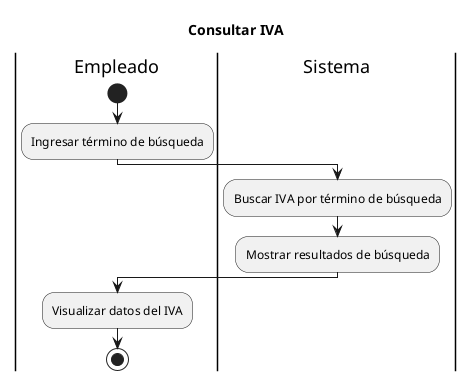@startuml da_consultar_iva
Title Consultar IVA
|Empleado|
start
:Ingresar término de búsqueda;
|Sistema|
:Buscar IVA por término de búsqueda;
:Mostrar resultados de búsqueda;
|Empleado|
:Visualizar datos del IVA;
stop
@enduml
